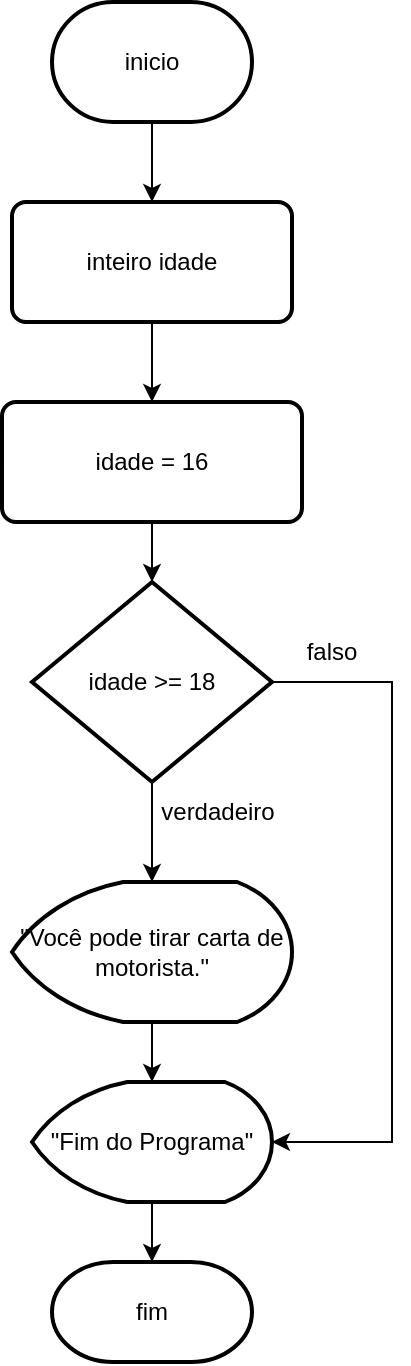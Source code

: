 <mxfile version="28.2.7">
  <diagram name="Página-1" id="ul7EG555nQeEZNLWRFKm">
    <mxGraphModel dx="2135" dy="935" grid="1" gridSize="10" guides="1" tooltips="1" connect="1" arrows="1" fold="1" page="1" pageScale="1" pageWidth="827" pageHeight="1169" math="0" shadow="0">
      <root>
        <mxCell id="0" />
        <mxCell id="1" parent="0" />
        <mxCell id="FSuKsMvKoLhc4NeVHrqT-3" value="" style="edgeStyle=orthogonalEdgeStyle;rounded=0;orthogonalLoop=1;jettySize=auto;html=1;" edge="1" parent="1" source="FSuKsMvKoLhc4NeVHrqT-1" target="FSuKsMvKoLhc4NeVHrqT-2">
          <mxGeometry relative="1" as="geometry" />
        </mxCell>
        <mxCell id="FSuKsMvKoLhc4NeVHrqT-1" value="inicio" style="strokeWidth=2;html=1;shape=mxgraph.flowchart.terminator;whiteSpace=wrap;" vertex="1" parent="1">
          <mxGeometry x="330" y="40" width="100" height="60" as="geometry" />
        </mxCell>
        <mxCell id="FSuKsMvKoLhc4NeVHrqT-5" value="" style="edgeStyle=orthogonalEdgeStyle;rounded=0;orthogonalLoop=1;jettySize=auto;html=1;" edge="1" parent="1" source="FSuKsMvKoLhc4NeVHrqT-2" target="FSuKsMvKoLhc4NeVHrqT-4">
          <mxGeometry relative="1" as="geometry" />
        </mxCell>
        <mxCell id="FSuKsMvKoLhc4NeVHrqT-2" value="inteiro idade" style="rounded=1;whiteSpace=wrap;html=1;absoluteArcSize=1;arcSize=14;strokeWidth=2;" vertex="1" parent="1">
          <mxGeometry x="310" y="140" width="140" height="60" as="geometry" />
        </mxCell>
        <mxCell id="FSuKsMvKoLhc4NeVHrqT-4" value="idade = 16" style="rounded=1;whiteSpace=wrap;html=1;absoluteArcSize=1;arcSize=14;strokeWidth=2;" vertex="1" parent="1">
          <mxGeometry x="305" y="240" width="150" height="60" as="geometry" />
        </mxCell>
        <mxCell id="FSuKsMvKoLhc4NeVHrqT-9" value="" style="edgeStyle=orthogonalEdgeStyle;rounded=0;orthogonalLoop=1;jettySize=auto;html=1;" edge="1" parent="1" source="FSuKsMvKoLhc4NeVHrqT-6" target="FSuKsMvKoLhc4NeVHrqT-8">
          <mxGeometry relative="1" as="geometry" />
        </mxCell>
        <mxCell id="FSuKsMvKoLhc4NeVHrqT-6" value="idade &amp;gt;= 18" style="strokeWidth=2;html=1;shape=mxgraph.flowchart.decision;whiteSpace=wrap;" vertex="1" parent="1">
          <mxGeometry x="320" y="330" width="120" height="100" as="geometry" />
        </mxCell>
        <mxCell id="FSuKsMvKoLhc4NeVHrqT-7" style="edgeStyle=orthogonalEdgeStyle;rounded=0;orthogonalLoop=1;jettySize=auto;html=1;entryX=0.5;entryY=0;entryDx=0;entryDy=0;entryPerimeter=0;" edge="1" parent="1" source="FSuKsMvKoLhc4NeVHrqT-4" target="FSuKsMvKoLhc4NeVHrqT-6">
          <mxGeometry relative="1" as="geometry" />
        </mxCell>
        <mxCell id="FSuKsMvKoLhc4NeVHrqT-12" value="" style="edgeStyle=orthogonalEdgeStyle;rounded=0;orthogonalLoop=1;jettySize=auto;html=1;" edge="1" parent="1" source="FSuKsMvKoLhc4NeVHrqT-8" target="FSuKsMvKoLhc4NeVHrqT-11">
          <mxGeometry relative="1" as="geometry" />
        </mxCell>
        <mxCell id="FSuKsMvKoLhc4NeVHrqT-8" value="&quot;Você pode tirar carta de motorista.&quot;" style="strokeWidth=2;html=1;shape=mxgraph.flowchart.display;whiteSpace=wrap;" vertex="1" parent="1">
          <mxGeometry x="310" y="480" width="140" height="70" as="geometry" />
        </mxCell>
        <mxCell id="FSuKsMvKoLhc4NeVHrqT-10" value="verdadeiro" style="text;html=1;whiteSpace=wrap;strokeColor=none;fillColor=none;align=center;verticalAlign=middle;rounded=0;" vertex="1" parent="1">
          <mxGeometry x="383" y="430" width="60" height="30" as="geometry" />
        </mxCell>
        <mxCell id="FSuKsMvKoLhc4NeVHrqT-14" value="" style="edgeStyle=orthogonalEdgeStyle;rounded=0;orthogonalLoop=1;jettySize=auto;html=1;" edge="1" parent="1" source="FSuKsMvKoLhc4NeVHrqT-11" target="FSuKsMvKoLhc4NeVHrqT-13">
          <mxGeometry relative="1" as="geometry" />
        </mxCell>
        <mxCell id="FSuKsMvKoLhc4NeVHrqT-11" value="&quot;Fim do Programa&quot;" style="strokeWidth=2;html=1;shape=mxgraph.flowchart.display;whiteSpace=wrap;" vertex="1" parent="1">
          <mxGeometry x="320" y="580" width="120" height="60" as="geometry" />
        </mxCell>
        <mxCell id="FSuKsMvKoLhc4NeVHrqT-13" value="fim" style="strokeWidth=2;html=1;shape=mxgraph.flowchart.terminator;whiteSpace=wrap;" vertex="1" parent="1">
          <mxGeometry x="330" y="670" width="100" height="50" as="geometry" />
        </mxCell>
        <mxCell id="FSuKsMvKoLhc4NeVHrqT-15" style="edgeStyle=orthogonalEdgeStyle;rounded=0;orthogonalLoop=1;jettySize=auto;html=1;entryX=1;entryY=0.5;entryDx=0;entryDy=0;entryPerimeter=0;" edge="1" parent="1" source="FSuKsMvKoLhc4NeVHrqT-6" target="FSuKsMvKoLhc4NeVHrqT-11">
          <mxGeometry relative="1" as="geometry">
            <Array as="points">
              <mxPoint x="500" y="380" />
              <mxPoint x="500" y="610" />
            </Array>
          </mxGeometry>
        </mxCell>
        <mxCell id="FSuKsMvKoLhc4NeVHrqT-17" value="falso" style="text;html=1;whiteSpace=wrap;strokeColor=none;fillColor=none;align=center;verticalAlign=middle;rounded=0;" vertex="1" parent="1">
          <mxGeometry x="440" y="350" width="60" height="30" as="geometry" />
        </mxCell>
      </root>
    </mxGraphModel>
  </diagram>
</mxfile>
